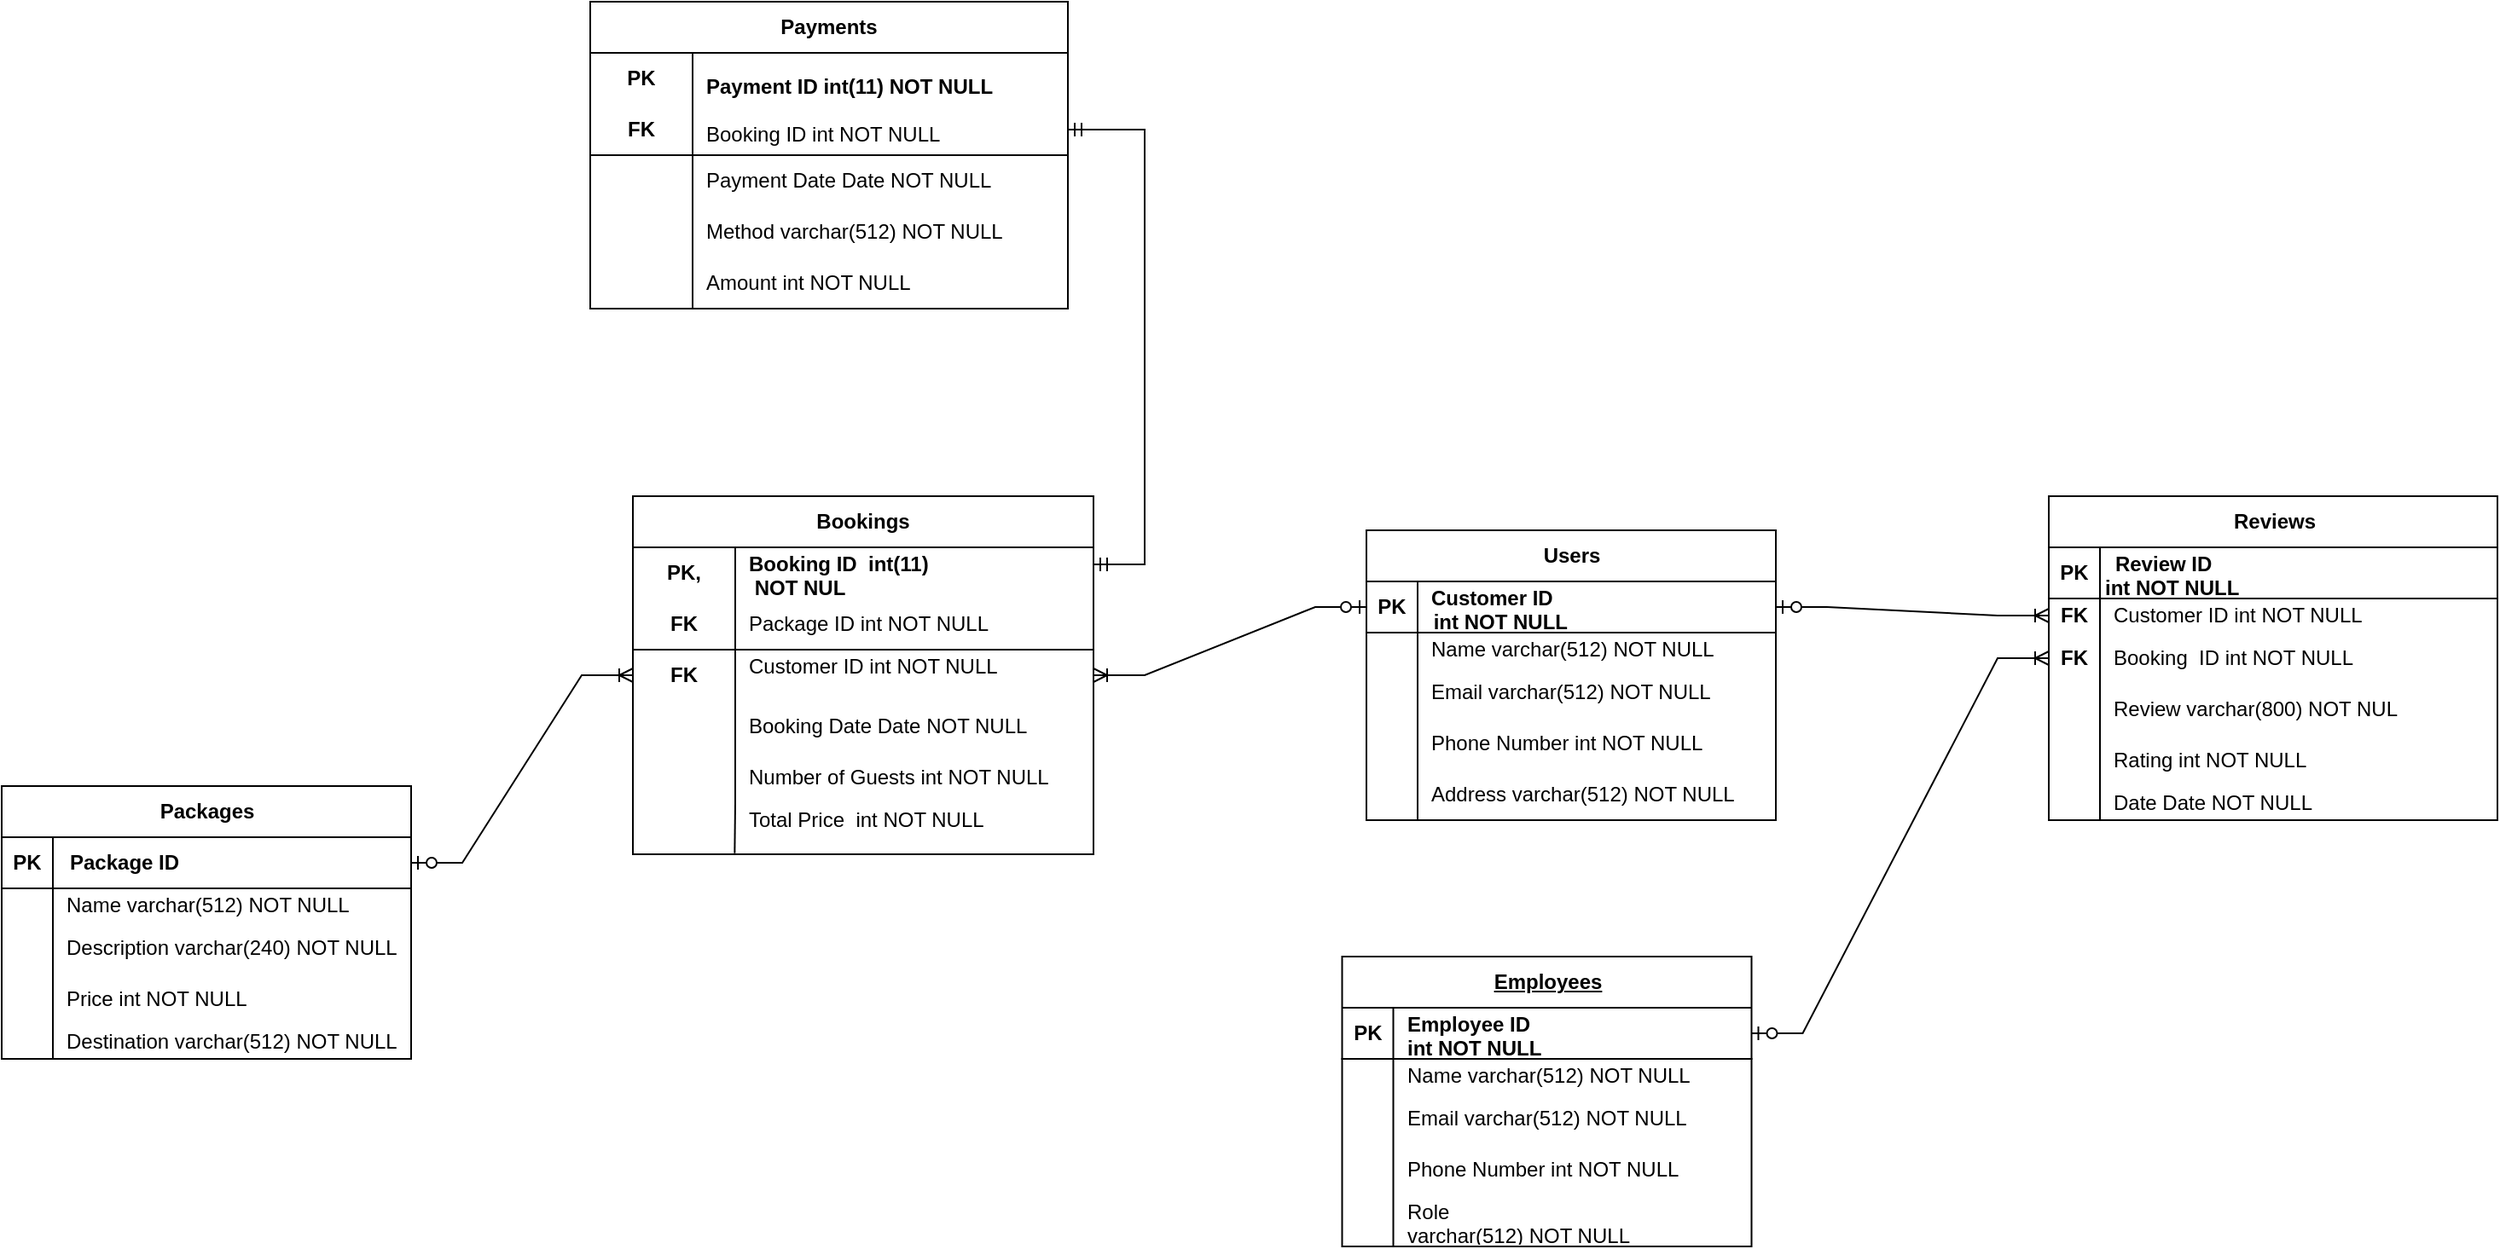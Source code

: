<mxfile version="23.1.5" type="device">
  <diagram name="Page-1" id="n5OX0-BozeB_LrgIzCpB">
    <mxGraphModel dx="2973" dy="2108" grid="1" gridSize="10" guides="1" tooltips="1" connect="1" arrows="1" fold="1" page="1" pageScale="1" pageWidth="850" pageHeight="1100" math="0" shadow="0">
      <root>
        <mxCell id="0" />
        <mxCell id="1" parent="0" />
        <mxCell id="3uJsMY3rL7ngxhOJtAn0-136" value="Users" style="shape=table;startSize=30;container=1;collapsible=1;childLayout=tableLayout;fixedRows=1;rowLines=0;fontStyle=1;align=center;resizeLast=1;html=1;" parent="1" vertex="1">
          <mxGeometry x="770" y="-370" width="240" height="170" as="geometry" />
        </mxCell>
        <mxCell id="3uJsMY3rL7ngxhOJtAn0-137" value="" style="shape=tableRow;horizontal=0;startSize=0;swimlaneHead=0;swimlaneBody=0;fillColor=none;collapsible=0;dropTarget=0;points=[[0,0.5],[1,0.5]];portConstraint=eastwest;top=0;left=0;right=0;bottom=1;" parent="3uJsMY3rL7ngxhOJtAn0-136" vertex="1">
          <mxGeometry y="30" width="240" height="30" as="geometry" />
        </mxCell>
        <mxCell id="3uJsMY3rL7ngxhOJtAn0-138" value="PK" style="shape=partialRectangle;connectable=0;fillColor=none;top=0;left=0;bottom=0;right=0;fontStyle=1;overflow=hidden;whiteSpace=wrap;html=1;" parent="3uJsMY3rL7ngxhOJtAn0-137" vertex="1">
          <mxGeometry width="30" height="30" as="geometry">
            <mxRectangle width="30" height="30" as="alternateBounds" />
          </mxGeometry>
        </mxCell>
        <mxCell id="3uJsMY3rL7ngxhOJtAn0-139" value="" style="shape=partialRectangle;connectable=0;fillColor=none;top=0;left=0;bottom=0;right=0;align=left;spacingLeft=6;fontStyle=5;overflow=hidden;whiteSpace=wrap;html=1;" parent="3uJsMY3rL7ngxhOJtAn0-137" vertex="1">
          <mxGeometry x="30" width="210" height="30" as="geometry">
            <mxRectangle width="210" height="30" as="alternateBounds" />
          </mxGeometry>
        </mxCell>
        <mxCell id="3uJsMY3rL7ngxhOJtAn0-140" value="" style="shape=tableRow;horizontal=0;startSize=0;swimlaneHead=0;swimlaneBody=0;fillColor=none;collapsible=0;dropTarget=0;points=[[0,0.5],[1,0.5]];portConstraint=eastwest;top=0;left=0;right=0;bottom=0;" parent="3uJsMY3rL7ngxhOJtAn0-136" vertex="1">
          <mxGeometry y="60" width="240" height="20" as="geometry" />
        </mxCell>
        <mxCell id="3uJsMY3rL7ngxhOJtAn0-141" value="" style="shape=partialRectangle;connectable=0;fillColor=none;top=0;left=0;bottom=0;right=0;editable=1;overflow=hidden;whiteSpace=wrap;html=1;" parent="3uJsMY3rL7ngxhOJtAn0-140" vertex="1">
          <mxGeometry width="30" height="20" as="geometry">
            <mxRectangle width="30" height="20" as="alternateBounds" />
          </mxGeometry>
        </mxCell>
        <mxCell id="3uJsMY3rL7ngxhOJtAn0-142" value="Name&amp;nbsp;varchar(512) NOT NULL" style="shape=partialRectangle;connectable=0;fillColor=none;top=0;left=0;bottom=0;right=0;align=left;spacingLeft=6;overflow=hidden;whiteSpace=wrap;html=1;" parent="3uJsMY3rL7ngxhOJtAn0-140" vertex="1">
          <mxGeometry x="30" width="210" height="20" as="geometry">
            <mxRectangle width="210" height="20" as="alternateBounds" />
          </mxGeometry>
        </mxCell>
        <mxCell id="3uJsMY3rL7ngxhOJtAn0-143" value="" style="shape=tableRow;horizontal=0;startSize=0;swimlaneHead=0;swimlaneBody=0;fillColor=none;collapsible=0;dropTarget=0;points=[[0,0.5],[1,0.5]];portConstraint=eastwest;top=0;left=0;right=0;bottom=0;" parent="3uJsMY3rL7ngxhOJtAn0-136" vertex="1">
          <mxGeometry y="80" width="240" height="30" as="geometry" />
        </mxCell>
        <mxCell id="3uJsMY3rL7ngxhOJtAn0-144" value="" style="shape=partialRectangle;connectable=0;fillColor=none;top=0;left=0;bottom=0;right=0;editable=1;overflow=hidden;whiteSpace=wrap;html=1;" parent="3uJsMY3rL7ngxhOJtAn0-143" vertex="1">
          <mxGeometry width="30" height="30" as="geometry">
            <mxRectangle width="30" height="30" as="alternateBounds" />
          </mxGeometry>
        </mxCell>
        <mxCell id="3uJsMY3rL7ngxhOJtAn0-145" value="Email&amp;nbsp;varchar(512) NOT NULL" style="shape=partialRectangle;connectable=0;fillColor=none;top=0;left=0;bottom=0;right=0;align=left;spacingLeft=6;overflow=hidden;whiteSpace=wrap;html=1;" parent="3uJsMY3rL7ngxhOJtAn0-143" vertex="1">
          <mxGeometry x="30" width="210" height="30" as="geometry">
            <mxRectangle width="210" height="30" as="alternateBounds" />
          </mxGeometry>
        </mxCell>
        <mxCell id="3uJsMY3rL7ngxhOJtAn0-146" value="" style="shape=tableRow;horizontal=0;startSize=0;swimlaneHead=0;swimlaneBody=0;fillColor=none;collapsible=0;dropTarget=0;points=[[0,0.5],[1,0.5]];portConstraint=eastwest;top=0;left=0;right=0;bottom=0;" parent="3uJsMY3rL7ngxhOJtAn0-136" vertex="1">
          <mxGeometry y="110" width="240" height="30" as="geometry" />
        </mxCell>
        <mxCell id="3uJsMY3rL7ngxhOJtAn0-147" value="" style="shape=partialRectangle;connectable=0;fillColor=none;top=0;left=0;bottom=0;right=0;editable=1;overflow=hidden;whiteSpace=wrap;html=1;" parent="3uJsMY3rL7ngxhOJtAn0-146" vertex="1">
          <mxGeometry width="30" height="30" as="geometry">
            <mxRectangle width="30" height="30" as="alternateBounds" />
          </mxGeometry>
        </mxCell>
        <mxCell id="3uJsMY3rL7ngxhOJtAn0-148" value="Phone Number&amp;nbsp;int NOT NULL" style="shape=partialRectangle;connectable=0;fillColor=none;top=0;left=0;bottom=0;right=0;align=left;spacingLeft=6;overflow=hidden;whiteSpace=wrap;html=1;" parent="3uJsMY3rL7ngxhOJtAn0-146" vertex="1">
          <mxGeometry x="30" width="210" height="30" as="geometry">
            <mxRectangle width="210" height="30" as="alternateBounds" />
          </mxGeometry>
        </mxCell>
        <mxCell id="3uJsMY3rL7ngxhOJtAn0-149" value="" style="shape=tableRow;horizontal=0;startSize=0;swimlaneHead=0;swimlaneBody=0;fillColor=none;collapsible=0;dropTarget=0;points=[[0,0.5],[1,0.5]];portConstraint=eastwest;top=0;left=0;right=0;bottom=0;" parent="3uJsMY3rL7ngxhOJtAn0-136" vertex="1">
          <mxGeometry y="140" width="240" height="30" as="geometry" />
        </mxCell>
        <mxCell id="3uJsMY3rL7ngxhOJtAn0-150" value="" style="shape=partialRectangle;connectable=0;fillColor=none;top=0;left=0;bottom=0;right=0;editable=1;overflow=hidden;whiteSpace=wrap;html=1;" parent="3uJsMY3rL7ngxhOJtAn0-149" vertex="1">
          <mxGeometry width="30" height="30" as="geometry">
            <mxRectangle width="30" height="30" as="alternateBounds" />
          </mxGeometry>
        </mxCell>
        <mxCell id="3uJsMY3rL7ngxhOJtAn0-151" value="Address&amp;nbsp;varchar(512) NOT NULL" style="shape=partialRectangle;connectable=0;fillColor=none;top=0;left=0;bottom=0;right=0;align=left;spacingLeft=6;overflow=hidden;whiteSpace=wrap;html=1;" parent="3uJsMY3rL7ngxhOJtAn0-149" vertex="1">
          <mxGeometry x="30" width="210" height="30" as="geometry">
            <mxRectangle width="210" height="30" as="alternateBounds" />
          </mxGeometry>
        </mxCell>
        <mxCell id="3uJsMY3rL7ngxhOJtAn0-155" value="&lt;div style=&quot;text-align: center;&quot;&gt;&lt;b&gt;Customer ID&amp;nbsp; &amp;nbsp;&lt;/b&gt;&lt;/div&gt;&lt;div style=&quot;text-align: center;&quot;&gt;&lt;b&gt;int NOT NULL&lt;/b&gt;&lt;/div&gt;&lt;span id=&quot;docs-internal-guid-35186109-7fff-0d10-849f-b8f812b0c8e2&quot;&gt;&lt;/span&gt;" style="shape=partialRectangle;connectable=0;fillColor=none;top=0;left=0;bottom=0;right=0;align=left;spacingLeft=6;overflow=hidden;whiteSpace=wrap;html=1;" parent="1" vertex="1">
          <mxGeometry x="800" y="-340" width="200" height="30" as="geometry">
            <mxRectangle width="150" height="30" as="alternateBounds" />
          </mxGeometry>
        </mxCell>
        <mxCell id="3uJsMY3rL7ngxhOJtAn0-174" value="Bookings" style="shape=table;startSize=30;container=1;collapsible=1;childLayout=tableLayout;fixedRows=1;rowLines=0;fontStyle=1;align=center;resizeLast=1;html=1;whiteSpace=wrap;" parent="1" vertex="1">
          <mxGeometry x="340" y="-390" width="270" height="210" as="geometry" />
        </mxCell>
        <mxCell id="3uJsMY3rL7ngxhOJtAn0-175" value="" style="shape=tableRow;horizontal=0;startSize=0;swimlaneHead=0;swimlaneBody=0;fillColor=none;collapsible=0;dropTarget=0;points=[[0,0.5],[1,0.5]];portConstraint=eastwest;top=0;left=0;right=0;bottom=0;html=1;" parent="3uJsMY3rL7ngxhOJtAn0-174" vertex="1">
          <mxGeometry y="30" width="270" height="30" as="geometry" />
        </mxCell>
        <mxCell id="3uJsMY3rL7ngxhOJtAn0-176" value="PK," style="shape=partialRectangle;connectable=0;fillColor=none;top=0;left=0;bottom=0;right=0;fontStyle=1;overflow=hidden;html=1;whiteSpace=wrap;" parent="3uJsMY3rL7ngxhOJtAn0-175" vertex="1">
          <mxGeometry width="60" height="30" as="geometry">
            <mxRectangle width="60" height="30" as="alternateBounds" />
          </mxGeometry>
        </mxCell>
        <mxCell id="3uJsMY3rL7ngxhOJtAn0-177" value="" style="shape=partialRectangle;connectable=0;fillColor=none;top=0;left=0;bottom=0;right=0;align=left;spacingLeft=6;fontStyle=5;overflow=hidden;html=1;whiteSpace=wrap;" parent="3uJsMY3rL7ngxhOJtAn0-175" vertex="1">
          <mxGeometry x="60" width="210" height="30" as="geometry">
            <mxRectangle width="210" height="30" as="alternateBounds" />
          </mxGeometry>
        </mxCell>
        <mxCell id="3uJsMY3rL7ngxhOJtAn0-178" value="" style="shape=tableRow;horizontal=0;startSize=0;swimlaneHead=0;swimlaneBody=0;fillColor=none;collapsible=0;dropTarget=0;points=[[0,0.5],[1,0.5]];portConstraint=eastwest;top=0;left=0;right=0;bottom=1;html=1;" parent="3uJsMY3rL7ngxhOJtAn0-174" vertex="1">
          <mxGeometry y="60" width="270" height="30" as="geometry" />
        </mxCell>
        <mxCell id="3uJsMY3rL7ngxhOJtAn0-179" value="FK" style="shape=partialRectangle;connectable=0;fillColor=none;top=0;left=0;bottom=0;right=0;fontStyle=1;overflow=hidden;html=1;whiteSpace=wrap;" parent="3uJsMY3rL7ngxhOJtAn0-178" vertex="1">
          <mxGeometry width="60" height="30" as="geometry">
            <mxRectangle width="60" height="30" as="alternateBounds" />
          </mxGeometry>
        </mxCell>
        <mxCell id="3uJsMY3rL7ngxhOJtAn0-180" value="" style="shape=partialRectangle;connectable=0;fillColor=none;top=0;left=0;bottom=0;right=0;align=left;spacingLeft=6;fontStyle=5;overflow=hidden;html=1;whiteSpace=wrap;" parent="3uJsMY3rL7ngxhOJtAn0-178" vertex="1">
          <mxGeometry x="60" width="210" height="30" as="geometry">
            <mxRectangle width="210" height="30" as="alternateBounds" />
          </mxGeometry>
        </mxCell>
        <mxCell id="3uJsMY3rL7ngxhOJtAn0-181" value="" style="shape=tableRow;horizontal=0;startSize=0;swimlaneHead=0;swimlaneBody=0;fillColor=none;collapsible=0;dropTarget=0;points=[[0,0.5],[1,0.5]];portConstraint=eastwest;top=0;left=0;right=0;bottom=0;html=1;" parent="3uJsMY3rL7ngxhOJtAn0-174" vertex="1">
          <mxGeometry y="90" width="270" height="30" as="geometry" />
        </mxCell>
        <mxCell id="3uJsMY3rL7ngxhOJtAn0-182" value="&lt;b&gt;FK&lt;/b&gt;" style="shape=partialRectangle;connectable=0;fillColor=none;top=0;left=0;bottom=0;right=0;editable=1;overflow=hidden;html=1;whiteSpace=wrap;" parent="3uJsMY3rL7ngxhOJtAn0-181" vertex="1">
          <mxGeometry width="60" height="30" as="geometry">
            <mxRectangle width="60" height="30" as="alternateBounds" />
          </mxGeometry>
        </mxCell>
        <mxCell id="3uJsMY3rL7ngxhOJtAn0-183" value="&lt;div&gt;Customer ID int NOT NULL&lt;/div&gt;&lt;div&gt;&lt;br&gt;&lt;/div&gt;" style="shape=partialRectangle;connectable=0;fillColor=none;top=0;left=0;bottom=0;right=0;align=left;spacingLeft=6;overflow=hidden;html=1;whiteSpace=wrap;" parent="3uJsMY3rL7ngxhOJtAn0-181" vertex="1">
          <mxGeometry x="60" width="210" height="30" as="geometry">
            <mxRectangle width="210" height="30" as="alternateBounds" />
          </mxGeometry>
        </mxCell>
        <mxCell id="3uJsMY3rL7ngxhOJtAn0-184" value="" style="shape=tableRow;horizontal=0;startSize=0;swimlaneHead=0;swimlaneBody=0;fillColor=none;collapsible=0;dropTarget=0;points=[[0,0.5],[1,0.5]];portConstraint=eastwest;top=0;left=0;right=0;bottom=0;html=1;" parent="3uJsMY3rL7ngxhOJtAn0-174" vertex="1">
          <mxGeometry y="120" width="270" height="30" as="geometry" />
        </mxCell>
        <mxCell id="3uJsMY3rL7ngxhOJtAn0-185" value="" style="shape=partialRectangle;connectable=0;fillColor=none;top=0;left=0;bottom=0;right=0;editable=1;overflow=hidden;html=1;whiteSpace=wrap;" parent="3uJsMY3rL7ngxhOJtAn0-184" vertex="1">
          <mxGeometry width="60" height="30" as="geometry">
            <mxRectangle width="60" height="30" as="alternateBounds" />
          </mxGeometry>
        </mxCell>
        <mxCell id="3uJsMY3rL7ngxhOJtAn0-186" value="&lt;div style=&quot;text-align: center;&quot;&gt;Booking Date&amp;nbsp;Date NOT NULL&lt;br&gt;&lt;/div&gt;" style="shape=partialRectangle;connectable=0;fillColor=none;top=0;left=0;bottom=0;right=0;align=left;spacingLeft=6;overflow=hidden;html=1;whiteSpace=wrap;" parent="3uJsMY3rL7ngxhOJtAn0-184" vertex="1">
          <mxGeometry x="60" width="210" height="30" as="geometry">
            <mxRectangle width="210" height="30" as="alternateBounds" />
          </mxGeometry>
        </mxCell>
        <mxCell id="3uJsMY3rL7ngxhOJtAn0-187" value="" style="shape=tableRow;horizontal=0;startSize=0;swimlaneHead=0;swimlaneBody=0;fillColor=none;collapsible=0;dropTarget=0;points=[[0,0.5],[1,0.5]];portConstraint=eastwest;top=0;left=0;right=0;bottom=0;html=1;" parent="3uJsMY3rL7ngxhOJtAn0-174" vertex="1">
          <mxGeometry y="150" width="270" height="30" as="geometry" />
        </mxCell>
        <mxCell id="3uJsMY3rL7ngxhOJtAn0-188" value="" style="shape=partialRectangle;connectable=0;fillColor=none;top=0;left=0;bottom=0;right=0;editable=1;overflow=hidden;html=1;whiteSpace=wrap;" parent="3uJsMY3rL7ngxhOJtAn0-187" vertex="1">
          <mxGeometry width="60" height="30" as="geometry">
            <mxRectangle width="60" height="30" as="alternateBounds" />
          </mxGeometry>
        </mxCell>
        <mxCell id="3uJsMY3rL7ngxhOJtAn0-189" value="Number of Guests&amp;nbsp;int NOT NULL" style="shape=partialRectangle;connectable=0;fillColor=none;top=0;left=0;bottom=0;right=0;align=left;spacingLeft=6;overflow=hidden;html=1;whiteSpace=wrap;" parent="3uJsMY3rL7ngxhOJtAn0-187" vertex="1">
          <mxGeometry x="60" width="210" height="30" as="geometry">
            <mxRectangle width="210" height="30" as="alternateBounds" />
          </mxGeometry>
        </mxCell>
        <mxCell id="3uJsMY3rL7ngxhOJtAn0-190" value="Package ID&amp;nbsp;int NOT NULL" style="shape=partialRectangle;connectable=0;fillColor=none;top=0;left=0;bottom=0;right=0;align=left;spacingLeft=6;overflow=hidden;html=1;whiteSpace=wrap;" parent="1" vertex="1">
          <mxGeometry x="400" y="-330" width="210" height="30" as="geometry">
            <mxRectangle width="180" height="30" as="alternateBounds" />
          </mxGeometry>
        </mxCell>
        <mxCell id="3uJsMY3rL7ngxhOJtAn0-191" value="&lt;b&gt;Booking ID&amp;nbsp;&amp;nbsp;int&lt;/b&gt;&lt;b style=&quot;border-color: var(--border-color);&quot;&gt;(11)&lt;/b&gt;&lt;b&gt;&lt;br&gt;&amp;nbsp;NOT NUL&lt;/b&gt;" style="shape=partialRectangle;connectable=0;fillColor=none;top=0;left=0;bottom=0;right=0;align=left;spacingLeft=6;overflow=hidden;html=1;whiteSpace=wrap;" parent="1" vertex="1">
          <mxGeometry x="400" y="-360" width="210" height="30" as="geometry">
            <mxRectangle width="180" height="30" as="alternateBounds" />
          </mxGeometry>
        </mxCell>
        <mxCell id="3uJsMY3rL7ngxhOJtAn0-195" value="" style="shape=tableRow;horizontal=0;startSize=0;swimlaneHead=0;swimlaneBody=0;fillColor=none;collapsible=0;dropTarget=0;points=[[0,0.5],[1,0.5]];portConstraint=eastwest;top=0;left=0;right=0;bottom=0;html=1;" parent="1" vertex="1">
          <mxGeometry x="340" y="-210" width="270" height="30" as="geometry" />
        </mxCell>
        <mxCell id="3uJsMY3rL7ngxhOJtAn0-196" value="" style="shape=partialRectangle;connectable=0;fillColor=none;top=0;left=0;bottom=0;right=0;editable=1;overflow=hidden;html=1;whiteSpace=wrap;" parent="3uJsMY3rL7ngxhOJtAn0-195" vertex="1">
          <mxGeometry width="60" height="30" as="geometry">
            <mxRectangle width="60" height="30" as="alternateBounds" />
          </mxGeometry>
        </mxCell>
        <mxCell id="3uJsMY3rL7ngxhOJtAn0-197" value="&lt;div&gt;Total Price&amp;nbsp;&amp;nbsp;int NOT NULL&lt;/div&gt;&lt;div&gt;&lt;br&gt;&lt;/div&gt;" style="shape=partialRectangle;connectable=0;fillColor=none;top=0;left=0;bottom=0;right=0;align=left;spacingLeft=6;overflow=hidden;html=1;whiteSpace=wrap;" parent="3uJsMY3rL7ngxhOJtAn0-195" vertex="1">
          <mxGeometry x="60" width="210" height="30" as="geometry">
            <mxRectangle width="210" height="30" as="alternateBounds" />
          </mxGeometry>
        </mxCell>
        <mxCell id="3uJsMY3rL7ngxhOJtAn0-198" value="Payments" style="shape=table;startSize=30;container=1;collapsible=1;childLayout=tableLayout;fixedRows=1;rowLines=0;fontStyle=1;align=center;resizeLast=1;html=1;whiteSpace=wrap;" parent="1" vertex="1">
          <mxGeometry x="315" y="-680" width="280" height="180" as="geometry" />
        </mxCell>
        <mxCell id="3uJsMY3rL7ngxhOJtAn0-199" value="" style="shape=tableRow;horizontal=0;startSize=0;swimlaneHead=0;swimlaneBody=0;fillColor=none;collapsible=0;dropTarget=0;points=[[0,0.5],[1,0.5]];portConstraint=eastwest;top=0;left=0;right=0;bottom=0;html=1;" parent="3uJsMY3rL7ngxhOJtAn0-198" vertex="1">
          <mxGeometry y="30" width="280" height="30" as="geometry" />
        </mxCell>
        <mxCell id="3uJsMY3rL7ngxhOJtAn0-200" value="PK" style="shape=partialRectangle;connectable=0;fillColor=none;top=0;left=0;bottom=0;right=0;fontStyle=1;overflow=hidden;html=1;whiteSpace=wrap;" parent="3uJsMY3rL7ngxhOJtAn0-199" vertex="1">
          <mxGeometry width="60" height="30" as="geometry">
            <mxRectangle width="60" height="30" as="alternateBounds" />
          </mxGeometry>
        </mxCell>
        <mxCell id="3uJsMY3rL7ngxhOJtAn0-201" value="" style="shape=partialRectangle;connectable=0;fillColor=none;top=0;left=0;bottom=0;right=0;align=left;spacingLeft=6;fontStyle=5;overflow=hidden;html=1;whiteSpace=wrap;" parent="3uJsMY3rL7ngxhOJtAn0-199" vertex="1">
          <mxGeometry x="60" width="220" height="30" as="geometry">
            <mxRectangle width="220" height="30" as="alternateBounds" />
          </mxGeometry>
        </mxCell>
        <mxCell id="3uJsMY3rL7ngxhOJtAn0-202" value="" style="shape=tableRow;horizontal=0;startSize=0;swimlaneHead=0;swimlaneBody=0;fillColor=none;collapsible=0;dropTarget=0;points=[[0,0.5],[1,0.5]];portConstraint=eastwest;top=0;left=0;right=0;bottom=1;html=1;" parent="3uJsMY3rL7ngxhOJtAn0-198" vertex="1">
          <mxGeometry y="60" width="280" height="30" as="geometry" />
        </mxCell>
        <mxCell id="3uJsMY3rL7ngxhOJtAn0-203" value="FK" style="shape=partialRectangle;connectable=0;fillColor=none;top=0;left=0;bottom=0;right=0;fontStyle=1;overflow=hidden;html=1;whiteSpace=wrap;" parent="3uJsMY3rL7ngxhOJtAn0-202" vertex="1">
          <mxGeometry width="60" height="30" as="geometry">
            <mxRectangle width="60" height="30" as="alternateBounds" />
          </mxGeometry>
        </mxCell>
        <mxCell id="3uJsMY3rL7ngxhOJtAn0-204" value="" style="shape=partialRectangle;connectable=0;fillColor=none;top=0;left=0;bottom=0;right=0;align=left;spacingLeft=6;fontStyle=5;overflow=hidden;html=1;whiteSpace=wrap;" parent="3uJsMY3rL7ngxhOJtAn0-202" vertex="1">
          <mxGeometry x="60" width="220" height="30" as="geometry">
            <mxRectangle width="220" height="30" as="alternateBounds" />
          </mxGeometry>
        </mxCell>
        <mxCell id="3uJsMY3rL7ngxhOJtAn0-205" value="" style="shape=tableRow;horizontal=0;startSize=0;swimlaneHead=0;swimlaneBody=0;fillColor=none;collapsible=0;dropTarget=0;points=[[0,0.5],[1,0.5]];portConstraint=eastwest;top=0;left=0;right=0;bottom=0;html=1;" parent="3uJsMY3rL7ngxhOJtAn0-198" vertex="1">
          <mxGeometry y="90" width="280" height="30" as="geometry" />
        </mxCell>
        <mxCell id="3uJsMY3rL7ngxhOJtAn0-206" value="" style="shape=partialRectangle;connectable=0;fillColor=none;top=0;left=0;bottom=0;right=0;editable=1;overflow=hidden;html=1;whiteSpace=wrap;" parent="3uJsMY3rL7ngxhOJtAn0-205" vertex="1">
          <mxGeometry width="60" height="30" as="geometry">
            <mxRectangle width="60" height="30" as="alternateBounds" />
          </mxGeometry>
        </mxCell>
        <mxCell id="3uJsMY3rL7ngxhOJtAn0-207" value="Payment Date&amp;nbsp;Date NOT NULL" style="shape=partialRectangle;connectable=0;fillColor=none;top=0;left=0;bottom=0;right=0;align=left;spacingLeft=6;overflow=hidden;html=1;whiteSpace=wrap;" parent="3uJsMY3rL7ngxhOJtAn0-205" vertex="1">
          <mxGeometry x="60" width="220" height="30" as="geometry">
            <mxRectangle width="220" height="30" as="alternateBounds" />
          </mxGeometry>
        </mxCell>
        <mxCell id="3uJsMY3rL7ngxhOJtAn0-208" value="" style="shape=tableRow;horizontal=0;startSize=0;swimlaneHead=0;swimlaneBody=0;fillColor=none;collapsible=0;dropTarget=0;points=[[0,0.5],[1,0.5]];portConstraint=eastwest;top=0;left=0;right=0;bottom=0;html=1;" parent="3uJsMY3rL7ngxhOJtAn0-198" vertex="1">
          <mxGeometry y="120" width="280" height="30" as="geometry" />
        </mxCell>
        <mxCell id="3uJsMY3rL7ngxhOJtAn0-209" value="" style="shape=partialRectangle;connectable=0;fillColor=none;top=0;left=0;bottom=0;right=0;editable=1;overflow=hidden;html=1;whiteSpace=wrap;" parent="3uJsMY3rL7ngxhOJtAn0-208" vertex="1">
          <mxGeometry width="60" height="30" as="geometry">
            <mxRectangle width="60" height="30" as="alternateBounds" />
          </mxGeometry>
        </mxCell>
        <mxCell id="3uJsMY3rL7ngxhOJtAn0-210" value="&lt;div style=&quot;text-align: center;&quot;&gt;Method&amp;nbsp;varchar(512) NOT NULL&lt;/div&gt;" style="shape=partialRectangle;connectable=0;fillColor=none;top=0;left=0;bottom=0;right=0;align=left;spacingLeft=6;overflow=hidden;html=1;whiteSpace=wrap;" parent="3uJsMY3rL7ngxhOJtAn0-208" vertex="1">
          <mxGeometry x="60" width="220" height="30" as="geometry">
            <mxRectangle width="220" height="30" as="alternateBounds" />
          </mxGeometry>
        </mxCell>
        <mxCell id="3uJsMY3rL7ngxhOJtAn0-211" value="" style="shape=tableRow;horizontal=0;startSize=0;swimlaneHead=0;swimlaneBody=0;fillColor=none;collapsible=0;dropTarget=0;points=[[0,0.5],[1,0.5]];portConstraint=eastwest;top=0;left=0;right=0;bottom=0;html=1;" parent="3uJsMY3rL7ngxhOJtAn0-198" vertex="1">
          <mxGeometry y="150" width="280" height="30" as="geometry" />
        </mxCell>
        <mxCell id="3uJsMY3rL7ngxhOJtAn0-212" value="" style="shape=partialRectangle;connectable=0;fillColor=none;top=0;left=0;bottom=0;right=0;editable=1;overflow=hidden;html=1;whiteSpace=wrap;" parent="3uJsMY3rL7ngxhOJtAn0-211" vertex="1">
          <mxGeometry width="60" height="30" as="geometry">
            <mxRectangle width="60" height="30" as="alternateBounds" />
          </mxGeometry>
        </mxCell>
        <mxCell id="3uJsMY3rL7ngxhOJtAn0-213" value="&lt;div style=&quot;text-align: center;&quot;&gt;Amount&amp;nbsp;int NOT NULL&lt;/div&gt;" style="shape=partialRectangle;connectable=0;fillColor=none;top=0;left=0;bottom=0;right=0;align=left;spacingLeft=6;overflow=hidden;html=1;whiteSpace=wrap;" parent="3uJsMY3rL7ngxhOJtAn0-211" vertex="1">
          <mxGeometry x="60" width="220" height="30" as="geometry">
            <mxRectangle width="220" height="30" as="alternateBounds" />
          </mxGeometry>
        </mxCell>
        <mxCell id="3uJsMY3rL7ngxhOJtAn0-214" value="Booking ID&amp;nbsp;int NOT NULL" style="shape=partialRectangle;connectable=0;fillColor=none;top=0;left=0;bottom=0;right=0;align=left;spacingLeft=6;overflow=hidden;html=1;whiteSpace=wrap;" parent="1" vertex="1">
          <mxGeometry x="375" y="-617" width="160" height="30" as="geometry">
            <mxRectangle width="120" height="30" as="alternateBounds" />
          </mxGeometry>
        </mxCell>
        <mxCell id="3uJsMY3rL7ngxhOJtAn0-215" value="&lt;b&gt;Payment ID&amp;nbsp;int(11) NOT NULL&lt;/b&gt;" style="shape=partialRectangle;connectable=0;fillColor=none;top=0;left=0;bottom=0;right=0;align=left;spacingLeft=6;overflow=hidden;html=1;whiteSpace=wrap;" parent="1" vertex="1">
          <mxGeometry x="375" y="-645" width="210" height="30" as="geometry">
            <mxRectangle width="120" height="30" as="alternateBounds" />
          </mxGeometry>
        </mxCell>
        <mxCell id="3uJsMY3rL7ngxhOJtAn0-216" value="Packages" style="shape=table;startSize=30;container=1;collapsible=1;childLayout=tableLayout;fixedRows=1;rowLines=0;fontStyle=1;align=center;resizeLast=1;html=1;" parent="1" vertex="1">
          <mxGeometry x="-30" y="-220" width="240" height="160" as="geometry" />
        </mxCell>
        <mxCell id="3uJsMY3rL7ngxhOJtAn0-217" value="" style="shape=tableRow;horizontal=0;startSize=0;swimlaneHead=0;swimlaneBody=0;fillColor=none;collapsible=0;dropTarget=0;points=[[0,0.5],[1,0.5]];portConstraint=eastwest;top=0;left=0;right=0;bottom=1;" parent="3uJsMY3rL7ngxhOJtAn0-216" vertex="1">
          <mxGeometry y="30" width="240" height="30" as="geometry" />
        </mxCell>
        <mxCell id="3uJsMY3rL7ngxhOJtAn0-218" value="PK" style="shape=partialRectangle;connectable=0;fillColor=none;top=0;left=0;bottom=0;right=0;fontStyle=1;overflow=hidden;whiteSpace=wrap;html=1;" parent="3uJsMY3rL7ngxhOJtAn0-217" vertex="1">
          <mxGeometry width="30" height="30" as="geometry">
            <mxRectangle width="30" height="30" as="alternateBounds" />
          </mxGeometry>
        </mxCell>
        <mxCell id="3uJsMY3rL7ngxhOJtAn0-219" value="" style="shape=partialRectangle;connectable=0;fillColor=none;top=0;left=0;bottom=0;right=0;align=left;spacingLeft=6;fontStyle=5;overflow=hidden;whiteSpace=wrap;html=1;" parent="3uJsMY3rL7ngxhOJtAn0-217" vertex="1">
          <mxGeometry x="30" width="210" height="30" as="geometry">
            <mxRectangle width="210" height="30" as="alternateBounds" />
          </mxGeometry>
        </mxCell>
        <mxCell id="3uJsMY3rL7ngxhOJtAn0-220" value="" style="shape=tableRow;horizontal=0;startSize=0;swimlaneHead=0;swimlaneBody=0;fillColor=none;collapsible=0;dropTarget=0;points=[[0,0.5],[1,0.5]];portConstraint=eastwest;top=0;left=0;right=0;bottom=0;" parent="3uJsMY3rL7ngxhOJtAn0-216" vertex="1">
          <mxGeometry y="60" width="240" height="20" as="geometry" />
        </mxCell>
        <mxCell id="3uJsMY3rL7ngxhOJtAn0-221" value="" style="shape=partialRectangle;connectable=0;fillColor=none;top=0;left=0;bottom=0;right=0;editable=1;overflow=hidden;whiteSpace=wrap;html=1;" parent="3uJsMY3rL7ngxhOJtAn0-220" vertex="1">
          <mxGeometry width="30" height="20" as="geometry">
            <mxRectangle width="30" height="20" as="alternateBounds" />
          </mxGeometry>
        </mxCell>
        <mxCell id="3uJsMY3rL7ngxhOJtAn0-222" value="Name&amp;nbsp;varchar(512) NOT NULL" style="shape=partialRectangle;connectable=0;fillColor=none;top=0;left=0;bottom=0;right=0;align=left;spacingLeft=6;overflow=hidden;whiteSpace=wrap;html=1;" parent="3uJsMY3rL7ngxhOJtAn0-220" vertex="1">
          <mxGeometry x="30" width="210" height="20" as="geometry">
            <mxRectangle width="210" height="20" as="alternateBounds" />
          </mxGeometry>
        </mxCell>
        <mxCell id="3uJsMY3rL7ngxhOJtAn0-223" value="" style="shape=tableRow;horizontal=0;startSize=0;swimlaneHead=0;swimlaneBody=0;fillColor=none;collapsible=0;dropTarget=0;points=[[0,0.5],[1,0.5]];portConstraint=eastwest;top=0;left=0;right=0;bottom=0;" parent="3uJsMY3rL7ngxhOJtAn0-216" vertex="1">
          <mxGeometry y="80" width="240" height="30" as="geometry" />
        </mxCell>
        <mxCell id="3uJsMY3rL7ngxhOJtAn0-224" value="" style="shape=partialRectangle;connectable=0;fillColor=none;top=0;left=0;bottom=0;right=0;editable=1;overflow=hidden;whiteSpace=wrap;html=1;" parent="3uJsMY3rL7ngxhOJtAn0-223" vertex="1">
          <mxGeometry width="30" height="30" as="geometry">
            <mxRectangle width="30" height="30" as="alternateBounds" />
          </mxGeometry>
        </mxCell>
        <mxCell id="3uJsMY3rL7ngxhOJtAn0-225" value="Description&amp;nbsp;varchar(240) NOT NULL" style="shape=partialRectangle;connectable=0;fillColor=none;top=0;left=0;bottom=0;right=0;align=left;spacingLeft=6;overflow=hidden;whiteSpace=wrap;html=1;" parent="3uJsMY3rL7ngxhOJtAn0-223" vertex="1">
          <mxGeometry x="30" width="210" height="30" as="geometry">
            <mxRectangle width="210" height="30" as="alternateBounds" />
          </mxGeometry>
        </mxCell>
        <mxCell id="3uJsMY3rL7ngxhOJtAn0-226" value="" style="shape=tableRow;horizontal=0;startSize=0;swimlaneHead=0;swimlaneBody=0;fillColor=none;collapsible=0;dropTarget=0;points=[[0,0.5],[1,0.5]];portConstraint=eastwest;top=0;left=0;right=0;bottom=0;" parent="3uJsMY3rL7ngxhOJtAn0-216" vertex="1">
          <mxGeometry y="110" width="240" height="30" as="geometry" />
        </mxCell>
        <mxCell id="3uJsMY3rL7ngxhOJtAn0-227" value="" style="shape=partialRectangle;connectable=0;fillColor=none;top=0;left=0;bottom=0;right=0;editable=1;overflow=hidden;whiteSpace=wrap;html=1;" parent="3uJsMY3rL7ngxhOJtAn0-226" vertex="1">
          <mxGeometry width="30" height="30" as="geometry">
            <mxRectangle width="30" height="30" as="alternateBounds" />
          </mxGeometry>
        </mxCell>
        <mxCell id="3uJsMY3rL7ngxhOJtAn0-228" value="Price&amp;nbsp;int NOT NULL" style="shape=partialRectangle;connectable=0;fillColor=none;top=0;left=0;bottom=0;right=0;align=left;spacingLeft=6;overflow=hidden;whiteSpace=wrap;html=1;" parent="3uJsMY3rL7ngxhOJtAn0-226" vertex="1">
          <mxGeometry x="30" width="210" height="30" as="geometry">
            <mxRectangle width="210" height="30" as="alternateBounds" />
          </mxGeometry>
        </mxCell>
        <mxCell id="3uJsMY3rL7ngxhOJtAn0-232" value="" style="shape=tableRow;horizontal=0;startSize=0;swimlaneHead=0;swimlaneBody=0;fillColor=none;collapsible=0;dropTarget=0;points=[[0,0.5],[1,0.5]];portConstraint=eastwest;top=0;left=0;right=0;bottom=0;" parent="3uJsMY3rL7ngxhOJtAn0-216" vertex="1">
          <mxGeometry y="140" width="240" height="20" as="geometry" />
        </mxCell>
        <mxCell id="3uJsMY3rL7ngxhOJtAn0-233" value="" style="shape=partialRectangle;connectable=0;fillColor=none;top=0;left=0;bottom=0;right=0;editable=1;overflow=hidden;whiteSpace=wrap;html=1;" parent="3uJsMY3rL7ngxhOJtAn0-232" vertex="1">
          <mxGeometry width="30" height="20" as="geometry">
            <mxRectangle width="30" height="20" as="alternateBounds" />
          </mxGeometry>
        </mxCell>
        <mxCell id="3uJsMY3rL7ngxhOJtAn0-234" value="Destination&amp;nbsp;varchar(512) NOT NULL" style="shape=partialRectangle;connectable=0;fillColor=none;top=0;left=0;bottom=0;right=0;align=left;spacingLeft=6;overflow=hidden;whiteSpace=wrap;html=1;" parent="3uJsMY3rL7ngxhOJtAn0-232" vertex="1">
          <mxGeometry x="30" width="210" height="20" as="geometry">
            <mxRectangle width="210" height="20" as="alternateBounds" />
          </mxGeometry>
        </mxCell>
        <mxCell id="3uJsMY3rL7ngxhOJtAn0-235" value="&lt;div style=&quot;text-align: center;&quot;&gt;&lt;b&gt;Package ID&amp;nbsp;&lt;/b&gt;&lt;/div&gt;" style="shape=partialRectangle;connectable=0;fillColor=none;top=0;left=0;bottom=0;right=0;align=left;spacingLeft=6;overflow=hidden;whiteSpace=wrap;html=1;" parent="1" vertex="1">
          <mxGeometry x="2" y="-190" width="180" height="30" as="geometry">
            <mxRectangle width="150" height="30" as="alternateBounds" />
          </mxGeometry>
        </mxCell>
        <mxCell id="3uJsMY3rL7ngxhOJtAn0-236" value="Reviews" style="shape=table;startSize=30;container=1;collapsible=1;childLayout=tableLayout;fixedRows=1;rowLines=0;fontStyle=1;align=center;resizeLast=1;html=1;" parent="1" vertex="1">
          <mxGeometry x="1170" y="-390" width="263" height="190" as="geometry" />
        </mxCell>
        <mxCell id="3uJsMY3rL7ngxhOJtAn0-237" value="" style="shape=tableRow;horizontal=0;startSize=0;swimlaneHead=0;swimlaneBody=0;fillColor=none;collapsible=0;dropTarget=0;points=[[0,0.5],[1,0.5]];portConstraint=eastwest;top=0;left=0;right=0;bottom=1;" parent="3uJsMY3rL7ngxhOJtAn0-236" vertex="1">
          <mxGeometry y="30" width="263" height="30" as="geometry" />
        </mxCell>
        <mxCell id="3uJsMY3rL7ngxhOJtAn0-238" value="PK" style="shape=partialRectangle;connectable=0;fillColor=none;top=0;left=0;bottom=0;right=0;fontStyle=1;overflow=hidden;whiteSpace=wrap;html=1;" parent="3uJsMY3rL7ngxhOJtAn0-237" vertex="1">
          <mxGeometry width="30" height="30" as="geometry">
            <mxRectangle width="30" height="30" as="alternateBounds" />
          </mxGeometry>
        </mxCell>
        <mxCell id="3uJsMY3rL7ngxhOJtAn0-239" value="" style="shape=partialRectangle;connectable=0;fillColor=none;top=0;left=0;bottom=0;right=0;align=left;spacingLeft=6;fontStyle=5;overflow=hidden;whiteSpace=wrap;html=1;" parent="3uJsMY3rL7ngxhOJtAn0-237" vertex="1">
          <mxGeometry x="30" width="233" height="30" as="geometry">
            <mxRectangle width="233" height="30" as="alternateBounds" />
          </mxGeometry>
        </mxCell>
        <mxCell id="3uJsMY3rL7ngxhOJtAn0-240" value="" style="shape=tableRow;horizontal=0;startSize=0;swimlaneHead=0;swimlaneBody=0;fillColor=none;collapsible=0;dropTarget=0;points=[[0,0.5],[1,0.5]];portConstraint=eastwest;top=0;left=0;right=0;bottom=0;" parent="3uJsMY3rL7ngxhOJtAn0-236" vertex="1">
          <mxGeometry y="60" width="263" height="20" as="geometry" />
        </mxCell>
        <mxCell id="3uJsMY3rL7ngxhOJtAn0-241" value="&lt;b&gt;FK&lt;/b&gt;" style="shape=partialRectangle;connectable=0;fillColor=none;top=0;left=0;bottom=0;right=0;editable=1;overflow=hidden;whiteSpace=wrap;html=1;" parent="3uJsMY3rL7ngxhOJtAn0-240" vertex="1">
          <mxGeometry width="30" height="20" as="geometry">
            <mxRectangle width="30" height="20" as="alternateBounds" />
          </mxGeometry>
        </mxCell>
        <mxCell id="3uJsMY3rL7ngxhOJtAn0-242" value="Customer ID&amp;nbsp;int NOT NULL" style="shape=partialRectangle;connectable=0;fillColor=none;top=0;left=0;bottom=0;right=0;align=left;spacingLeft=6;overflow=hidden;whiteSpace=wrap;html=1;" parent="3uJsMY3rL7ngxhOJtAn0-240" vertex="1">
          <mxGeometry x="30" width="233" height="20" as="geometry">
            <mxRectangle width="233" height="20" as="alternateBounds" />
          </mxGeometry>
        </mxCell>
        <mxCell id="3uJsMY3rL7ngxhOJtAn0-243" value="" style="shape=tableRow;horizontal=0;startSize=0;swimlaneHead=0;swimlaneBody=0;fillColor=none;collapsible=0;dropTarget=0;points=[[0,0.5],[1,0.5]];portConstraint=eastwest;top=0;left=0;right=0;bottom=0;" parent="3uJsMY3rL7ngxhOJtAn0-236" vertex="1">
          <mxGeometry y="80" width="263" height="30" as="geometry" />
        </mxCell>
        <mxCell id="3uJsMY3rL7ngxhOJtAn0-244" value="&lt;b&gt;FK&lt;/b&gt;" style="shape=partialRectangle;connectable=0;fillColor=none;top=0;left=0;bottom=0;right=0;editable=1;overflow=hidden;whiteSpace=wrap;html=1;" parent="3uJsMY3rL7ngxhOJtAn0-243" vertex="1">
          <mxGeometry width="30" height="30" as="geometry">
            <mxRectangle width="30" height="30" as="alternateBounds" />
          </mxGeometry>
        </mxCell>
        <mxCell id="3uJsMY3rL7ngxhOJtAn0-245" value="Booking&amp;nbsp; ID&amp;nbsp;int NOT NULL" style="shape=partialRectangle;connectable=0;fillColor=none;top=0;left=0;bottom=0;right=0;align=left;spacingLeft=6;overflow=hidden;whiteSpace=wrap;html=1;" parent="3uJsMY3rL7ngxhOJtAn0-243" vertex="1">
          <mxGeometry x="30" width="233" height="30" as="geometry">
            <mxRectangle width="233" height="30" as="alternateBounds" />
          </mxGeometry>
        </mxCell>
        <mxCell id="3uJsMY3rL7ngxhOJtAn0-246" value="" style="shape=tableRow;horizontal=0;startSize=0;swimlaneHead=0;swimlaneBody=0;fillColor=none;collapsible=0;dropTarget=0;points=[[0,0.5],[1,0.5]];portConstraint=eastwest;top=0;left=0;right=0;bottom=0;" parent="3uJsMY3rL7ngxhOJtAn0-236" vertex="1">
          <mxGeometry y="110" width="263" height="30" as="geometry" />
        </mxCell>
        <mxCell id="3uJsMY3rL7ngxhOJtAn0-247" value="" style="shape=partialRectangle;connectable=0;fillColor=none;top=0;left=0;bottom=0;right=0;editable=1;overflow=hidden;whiteSpace=wrap;html=1;" parent="3uJsMY3rL7ngxhOJtAn0-246" vertex="1">
          <mxGeometry width="30" height="30" as="geometry">
            <mxRectangle width="30" height="30" as="alternateBounds" />
          </mxGeometry>
        </mxCell>
        <mxCell id="3uJsMY3rL7ngxhOJtAn0-248" value="Review&amp;nbsp;varchar(800) NOT NUL" style="shape=partialRectangle;connectable=0;fillColor=none;top=0;left=0;bottom=0;right=0;align=left;spacingLeft=6;overflow=hidden;whiteSpace=wrap;html=1;" parent="3uJsMY3rL7ngxhOJtAn0-246" vertex="1">
          <mxGeometry x="30" width="233" height="30" as="geometry">
            <mxRectangle width="233" height="30" as="alternateBounds" />
          </mxGeometry>
        </mxCell>
        <mxCell id="3uJsMY3rL7ngxhOJtAn0-249" value="" style="shape=tableRow;horizontal=0;startSize=0;swimlaneHead=0;swimlaneBody=0;fillColor=none;collapsible=0;dropTarget=0;points=[[0,0.5],[1,0.5]];portConstraint=eastwest;top=0;left=0;right=0;bottom=0;" parent="3uJsMY3rL7ngxhOJtAn0-236" vertex="1">
          <mxGeometry y="140" width="263" height="30" as="geometry" />
        </mxCell>
        <mxCell id="3uJsMY3rL7ngxhOJtAn0-250" value="" style="shape=partialRectangle;connectable=0;fillColor=none;top=0;left=0;bottom=0;right=0;editable=1;overflow=hidden;whiteSpace=wrap;html=1;" parent="3uJsMY3rL7ngxhOJtAn0-249" vertex="1">
          <mxGeometry width="30" height="30" as="geometry">
            <mxRectangle width="30" height="30" as="alternateBounds" />
          </mxGeometry>
        </mxCell>
        <mxCell id="3uJsMY3rL7ngxhOJtAn0-251" value="Rating&amp;nbsp;int NOT NULL" style="shape=partialRectangle;connectable=0;fillColor=none;top=0;left=0;bottom=0;right=0;align=left;spacingLeft=6;overflow=hidden;whiteSpace=wrap;html=1;" parent="3uJsMY3rL7ngxhOJtAn0-249" vertex="1">
          <mxGeometry x="30" width="233" height="30" as="geometry">
            <mxRectangle width="233" height="30" as="alternateBounds" />
          </mxGeometry>
        </mxCell>
        <mxCell id="3uJsMY3rL7ngxhOJtAn0-252" value="" style="shape=tableRow;horizontal=0;startSize=0;swimlaneHead=0;swimlaneBody=0;fillColor=none;collapsible=0;dropTarget=0;points=[[0,0.5],[1,0.5]];portConstraint=eastwest;top=0;left=0;right=0;bottom=0;" parent="3uJsMY3rL7ngxhOJtAn0-236" vertex="1">
          <mxGeometry y="170" width="263" height="20" as="geometry" />
        </mxCell>
        <mxCell id="3uJsMY3rL7ngxhOJtAn0-253" value="" style="shape=partialRectangle;connectable=0;fillColor=none;top=0;left=0;bottom=0;right=0;editable=1;overflow=hidden;whiteSpace=wrap;html=1;" parent="3uJsMY3rL7ngxhOJtAn0-252" vertex="1">
          <mxGeometry width="30" height="20" as="geometry">
            <mxRectangle width="30" height="20" as="alternateBounds" />
          </mxGeometry>
        </mxCell>
        <mxCell id="3uJsMY3rL7ngxhOJtAn0-254" value="Date&amp;nbsp;Date NOT NULL" style="shape=partialRectangle;connectable=0;fillColor=none;top=0;left=0;bottom=0;right=0;align=left;spacingLeft=6;overflow=hidden;whiteSpace=wrap;html=1;" parent="3uJsMY3rL7ngxhOJtAn0-252" vertex="1">
          <mxGeometry x="30" width="233" height="20" as="geometry">
            <mxRectangle width="233" height="20" as="alternateBounds" />
          </mxGeometry>
        </mxCell>
        <mxCell id="3uJsMY3rL7ngxhOJtAn0-255" value="&lt;div style=&quot;text-align: center;&quot;&gt;&lt;b&gt;Review ID&amp;nbsp; &amp;nbsp;&lt;/b&gt;&lt;/div&gt;&lt;div style=&quot;text-align: center;&quot;&gt;&lt;b&gt;int NOT NULL&lt;/b&gt;&lt;/div&gt;" style="shape=partialRectangle;connectable=0;fillColor=none;top=0;left=0;bottom=0;right=0;align=left;spacingLeft=6;overflow=hidden;whiteSpace=wrap;html=1;" parent="1" vertex="1">
          <mxGeometry x="1195" y="-360" width="180" height="30" as="geometry">
            <mxRectangle width="150" height="30" as="alternateBounds" />
          </mxGeometry>
        </mxCell>
        <mxCell id="3uJsMY3rL7ngxhOJtAn0-256" value="" style="edgeStyle=entityRelationEdgeStyle;fontSize=12;html=1;endArrow=ERmandOne;startArrow=ERmandOne;rounded=0;entryX=1;entryY=0.5;entryDx=0;entryDy=0;" parent="1" target="3uJsMY3rL7ngxhOJtAn0-202" edge="1">
          <mxGeometry width="100" height="100" relative="1" as="geometry">
            <mxPoint x="610" y="-350" as="sourcePoint" />
            <mxPoint x="670" y="-620" as="targetPoint" />
          </mxGeometry>
        </mxCell>
        <mxCell id="3uJsMY3rL7ngxhOJtAn0-257" value="" style="edgeStyle=entityRelationEdgeStyle;fontSize=12;html=1;endArrow=ERoneToMany;startArrow=ERzeroToOne;rounded=0;exitX=0;exitY=0.5;exitDx=0;exitDy=0;" parent="1" source="3uJsMY3rL7ngxhOJtAn0-137" target="3uJsMY3rL7ngxhOJtAn0-174" edge="1">
          <mxGeometry width="100" height="100" relative="1" as="geometry">
            <mxPoint x="755" y="-490" as="sourcePoint" />
            <mxPoint x="565" y="-435" as="targetPoint" />
          </mxGeometry>
        </mxCell>
        <mxCell id="3uJsMY3rL7ngxhOJtAn0-260" value="" style="edgeStyle=entityRelationEdgeStyle;fontSize=12;html=1;endArrow=ERoneToMany;startArrow=ERzeroToOne;rounded=0;entryX=0;entryY=0.5;entryDx=0;entryDy=0;exitX=1;exitY=0.5;exitDx=0;exitDy=0;" parent="1" source="3uJsMY3rL7ngxhOJtAn0-217" target="3uJsMY3rL7ngxhOJtAn0-181" edge="1">
          <mxGeometry width="100" height="100" relative="1" as="geometry">
            <mxPoint x="200" y="-180" as="sourcePoint" />
            <mxPoint x="300" y="-280" as="targetPoint" />
          </mxGeometry>
        </mxCell>
        <mxCell id="3uJsMY3rL7ngxhOJtAn0-261" value="" style="edgeStyle=entityRelationEdgeStyle;fontSize=12;html=1;endArrow=ERoneToMany;startArrow=ERzeroToOne;rounded=0;entryX=0;entryY=0.5;entryDx=0;entryDy=0;exitX=1;exitY=0.5;exitDx=0;exitDy=0;" parent="1" source="3uJsMY3rL7ngxhOJtAn0-137" target="3uJsMY3rL7ngxhOJtAn0-240" edge="1">
          <mxGeometry width="100" height="100" relative="1" as="geometry">
            <mxPoint x="1110" y="-255" as="sourcePoint" />
            <mxPoint x="1290" y="-375" as="targetPoint" />
          </mxGeometry>
        </mxCell>
        <mxCell id="lXqlF9-5KSGG-8EaUeMw-1" value="" style="endArrow=none;html=1;rounded=0;exitX=0.221;exitY=0.978;exitDx=0;exitDy=0;exitPerimeter=0;" parent="1" source="3uJsMY3rL7ngxhOJtAn0-195" edge="1">
          <mxGeometry width="50" height="50" relative="1" as="geometry">
            <mxPoint x="360" y="-190" as="sourcePoint" />
            <mxPoint x="400" y="-210" as="targetPoint" />
          </mxGeometry>
        </mxCell>
        <mxCell id="lXqlF9-5KSGG-8EaUeMw-2" value="&lt;b style=&quot;border-color: var(--border-color);&quot;&gt;&lt;u style=&quot;border-color: var(--border-color);&quot;&gt;Employees&lt;/u&gt;&lt;/b&gt;" style="shape=table;startSize=30;container=1;collapsible=1;childLayout=tableLayout;fixedRows=1;rowLines=0;fontStyle=1;align=center;resizeLast=1;html=1;" parent="1" vertex="1">
          <mxGeometry x="755.75" y="-120" width="240" height="170" as="geometry" />
        </mxCell>
        <mxCell id="lXqlF9-5KSGG-8EaUeMw-3" value="" style="shape=tableRow;horizontal=0;startSize=0;swimlaneHead=0;swimlaneBody=0;fillColor=none;collapsible=0;dropTarget=0;points=[[0,0.5],[1,0.5]];portConstraint=eastwest;top=0;left=0;right=0;bottom=1;" parent="lXqlF9-5KSGG-8EaUeMw-2" vertex="1">
          <mxGeometry y="30" width="240" height="30" as="geometry" />
        </mxCell>
        <mxCell id="lXqlF9-5KSGG-8EaUeMw-4" value="PK" style="shape=partialRectangle;connectable=0;fillColor=none;top=0;left=0;bottom=0;right=0;fontStyle=1;overflow=hidden;whiteSpace=wrap;html=1;" parent="lXqlF9-5KSGG-8EaUeMw-3" vertex="1">
          <mxGeometry width="30" height="30" as="geometry">
            <mxRectangle width="30" height="30" as="alternateBounds" />
          </mxGeometry>
        </mxCell>
        <mxCell id="lXqlF9-5KSGG-8EaUeMw-5" value="" style="shape=partialRectangle;connectable=0;fillColor=none;top=0;left=0;bottom=0;right=0;align=left;spacingLeft=6;fontStyle=5;overflow=hidden;whiteSpace=wrap;html=1;" parent="lXqlF9-5KSGG-8EaUeMw-3" vertex="1">
          <mxGeometry x="30" width="210" height="30" as="geometry">
            <mxRectangle width="210" height="30" as="alternateBounds" />
          </mxGeometry>
        </mxCell>
        <mxCell id="lXqlF9-5KSGG-8EaUeMw-6" value="" style="shape=tableRow;horizontal=0;startSize=0;swimlaneHead=0;swimlaneBody=0;fillColor=none;collapsible=0;dropTarget=0;points=[[0,0.5],[1,0.5]];portConstraint=eastwest;top=0;left=0;right=0;bottom=0;" parent="lXqlF9-5KSGG-8EaUeMw-2" vertex="1">
          <mxGeometry y="60" width="240" height="20" as="geometry" />
        </mxCell>
        <mxCell id="lXqlF9-5KSGG-8EaUeMw-7" value="" style="shape=partialRectangle;connectable=0;fillColor=none;top=0;left=0;bottom=0;right=0;editable=1;overflow=hidden;whiteSpace=wrap;html=1;" parent="lXqlF9-5KSGG-8EaUeMw-6" vertex="1">
          <mxGeometry width="30" height="20" as="geometry">
            <mxRectangle width="30" height="20" as="alternateBounds" />
          </mxGeometry>
        </mxCell>
        <mxCell id="lXqlF9-5KSGG-8EaUeMw-8" value="Name&amp;nbsp;varchar(512) NOT NULL" style="shape=partialRectangle;connectable=0;fillColor=none;top=0;left=0;bottom=0;right=0;align=left;spacingLeft=6;overflow=hidden;whiteSpace=wrap;html=1;" parent="lXqlF9-5KSGG-8EaUeMw-6" vertex="1">
          <mxGeometry x="30" width="210" height="20" as="geometry">
            <mxRectangle width="210" height="20" as="alternateBounds" />
          </mxGeometry>
        </mxCell>
        <mxCell id="lXqlF9-5KSGG-8EaUeMw-9" value="" style="shape=tableRow;horizontal=0;startSize=0;swimlaneHead=0;swimlaneBody=0;fillColor=none;collapsible=0;dropTarget=0;points=[[0,0.5],[1,0.5]];portConstraint=eastwest;top=0;left=0;right=0;bottom=0;" parent="lXqlF9-5KSGG-8EaUeMw-2" vertex="1">
          <mxGeometry y="80" width="240" height="30" as="geometry" />
        </mxCell>
        <mxCell id="lXqlF9-5KSGG-8EaUeMw-10" value="" style="shape=partialRectangle;connectable=0;fillColor=none;top=0;left=0;bottom=0;right=0;editable=1;overflow=hidden;whiteSpace=wrap;html=1;" parent="lXqlF9-5KSGG-8EaUeMw-9" vertex="1">
          <mxGeometry width="30" height="30" as="geometry">
            <mxRectangle width="30" height="30" as="alternateBounds" />
          </mxGeometry>
        </mxCell>
        <mxCell id="lXqlF9-5KSGG-8EaUeMw-11" value="Email&amp;nbsp;varchar(512) NOT NULL" style="shape=partialRectangle;connectable=0;fillColor=none;top=0;left=0;bottom=0;right=0;align=left;spacingLeft=6;overflow=hidden;whiteSpace=wrap;html=1;" parent="lXqlF9-5KSGG-8EaUeMw-9" vertex="1">
          <mxGeometry x="30" width="210" height="30" as="geometry">
            <mxRectangle width="210" height="30" as="alternateBounds" />
          </mxGeometry>
        </mxCell>
        <mxCell id="lXqlF9-5KSGG-8EaUeMw-12" value="" style="shape=tableRow;horizontal=0;startSize=0;swimlaneHead=0;swimlaneBody=0;fillColor=none;collapsible=0;dropTarget=0;points=[[0,0.5],[1,0.5]];portConstraint=eastwest;top=0;left=0;right=0;bottom=0;" parent="lXqlF9-5KSGG-8EaUeMw-2" vertex="1">
          <mxGeometry y="110" width="240" height="30" as="geometry" />
        </mxCell>
        <mxCell id="lXqlF9-5KSGG-8EaUeMw-13" value="" style="shape=partialRectangle;connectable=0;fillColor=none;top=0;left=0;bottom=0;right=0;editable=1;overflow=hidden;whiteSpace=wrap;html=1;" parent="lXqlF9-5KSGG-8EaUeMw-12" vertex="1">
          <mxGeometry width="30" height="30" as="geometry">
            <mxRectangle width="30" height="30" as="alternateBounds" />
          </mxGeometry>
        </mxCell>
        <mxCell id="lXqlF9-5KSGG-8EaUeMw-14" value="Phone Number&amp;nbsp;int NOT NULL" style="shape=partialRectangle;connectable=0;fillColor=none;top=0;left=0;bottom=0;right=0;align=left;spacingLeft=6;overflow=hidden;whiteSpace=wrap;html=1;" parent="lXqlF9-5KSGG-8EaUeMw-12" vertex="1">
          <mxGeometry x="30" width="210" height="30" as="geometry">
            <mxRectangle width="210" height="30" as="alternateBounds" />
          </mxGeometry>
        </mxCell>
        <mxCell id="lXqlF9-5KSGG-8EaUeMw-15" value="" style="shape=tableRow;horizontal=0;startSize=0;swimlaneHead=0;swimlaneBody=0;fillColor=none;collapsible=0;dropTarget=0;points=[[0,0.5],[1,0.5]];portConstraint=eastwest;top=0;left=0;right=0;bottom=0;" parent="lXqlF9-5KSGG-8EaUeMw-2" vertex="1">
          <mxGeometry y="140" width="240" height="30" as="geometry" />
        </mxCell>
        <mxCell id="lXqlF9-5KSGG-8EaUeMw-16" value="" style="shape=partialRectangle;connectable=0;fillColor=none;top=0;left=0;bottom=0;right=0;editable=1;overflow=hidden;whiteSpace=wrap;html=1;" parent="lXqlF9-5KSGG-8EaUeMw-15" vertex="1">
          <mxGeometry width="30" height="30" as="geometry">
            <mxRectangle width="30" height="30" as="alternateBounds" />
          </mxGeometry>
        </mxCell>
        <mxCell id="lXqlF9-5KSGG-8EaUeMw-17" value="&lt;div&gt;Role&lt;/div&gt;varchar(512) NOT NULL" style="shape=partialRectangle;connectable=0;fillColor=none;top=0;left=0;bottom=0;right=0;align=left;spacingLeft=6;overflow=hidden;whiteSpace=wrap;html=1;" parent="lXqlF9-5KSGG-8EaUeMw-15" vertex="1">
          <mxGeometry x="30" width="210" height="30" as="geometry">
            <mxRectangle width="210" height="30" as="alternateBounds" />
          </mxGeometry>
        </mxCell>
        <mxCell id="lXqlF9-5KSGG-8EaUeMw-18" value="&lt;b&gt;Employee ID&lt;/b&gt;&lt;div style=&quot;text-align: center;&quot;&gt;&lt;b style=&quot;background-color: initial;&quot;&gt;int NOT NULL&lt;/b&gt;&lt;/div&gt;&lt;span id=&quot;docs-internal-guid-35186109-7fff-0d10-849f-b8f812b0c8e2&quot;&gt;&lt;/span&gt;" style="shape=partialRectangle;connectable=0;fillColor=none;top=0;left=0;bottom=0;right=0;align=left;spacingLeft=6;overflow=hidden;whiteSpace=wrap;html=1;" parent="1" vertex="1">
          <mxGeometry x="785.75" y="-90" width="200" height="30" as="geometry">
            <mxRectangle width="150" height="30" as="alternateBounds" />
          </mxGeometry>
        </mxCell>
        <mxCell id="KUZv_DHwp51-NXE-72l9-2" value="" style="edgeStyle=entityRelationEdgeStyle;fontSize=12;html=1;endArrow=ERoneToMany;startArrow=ERzeroToOne;rounded=0;exitX=1;exitY=0.5;exitDx=0;exitDy=0;entryX=0;entryY=0.5;entryDx=0;entryDy=0;" edge="1" parent="1" source="lXqlF9-5KSGG-8EaUeMw-3" target="3uJsMY3rL7ngxhOJtAn0-243">
          <mxGeometry width="100" height="100" relative="1" as="geometry">
            <mxPoint x="1094.25" y="-180" as="sourcePoint" />
            <mxPoint x="1044.25" y="-130" as="targetPoint" />
          </mxGeometry>
        </mxCell>
      </root>
    </mxGraphModel>
  </diagram>
</mxfile>
